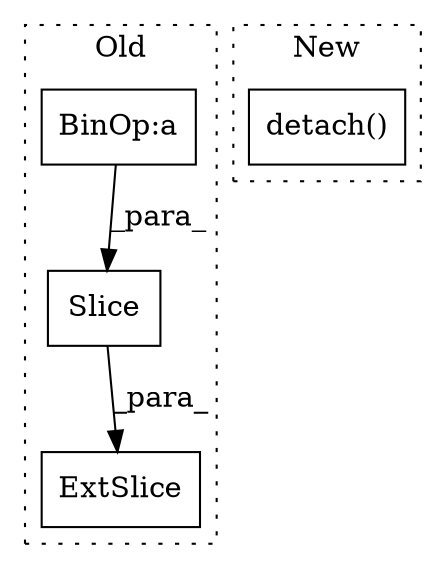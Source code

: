 digraph G {
subgraph cluster0 {
1 [label="Slice" a="80" s="18411" l="1" shape="box"];
3 [label="BinOp:a" a="82" s="18419" l="2" shape="box"];
4 [label="ExtSlice" a="85" s="18402" l="6" shape="box"];
label = "Old";
style="dotted";
}
subgraph cluster1 {
2 [label="detach()" a="75" s="10705" l="14" shape="box"];
label = "New";
style="dotted";
}
1 -> 4 [label="_para_"];
3 -> 1 [label="_para_"];
}